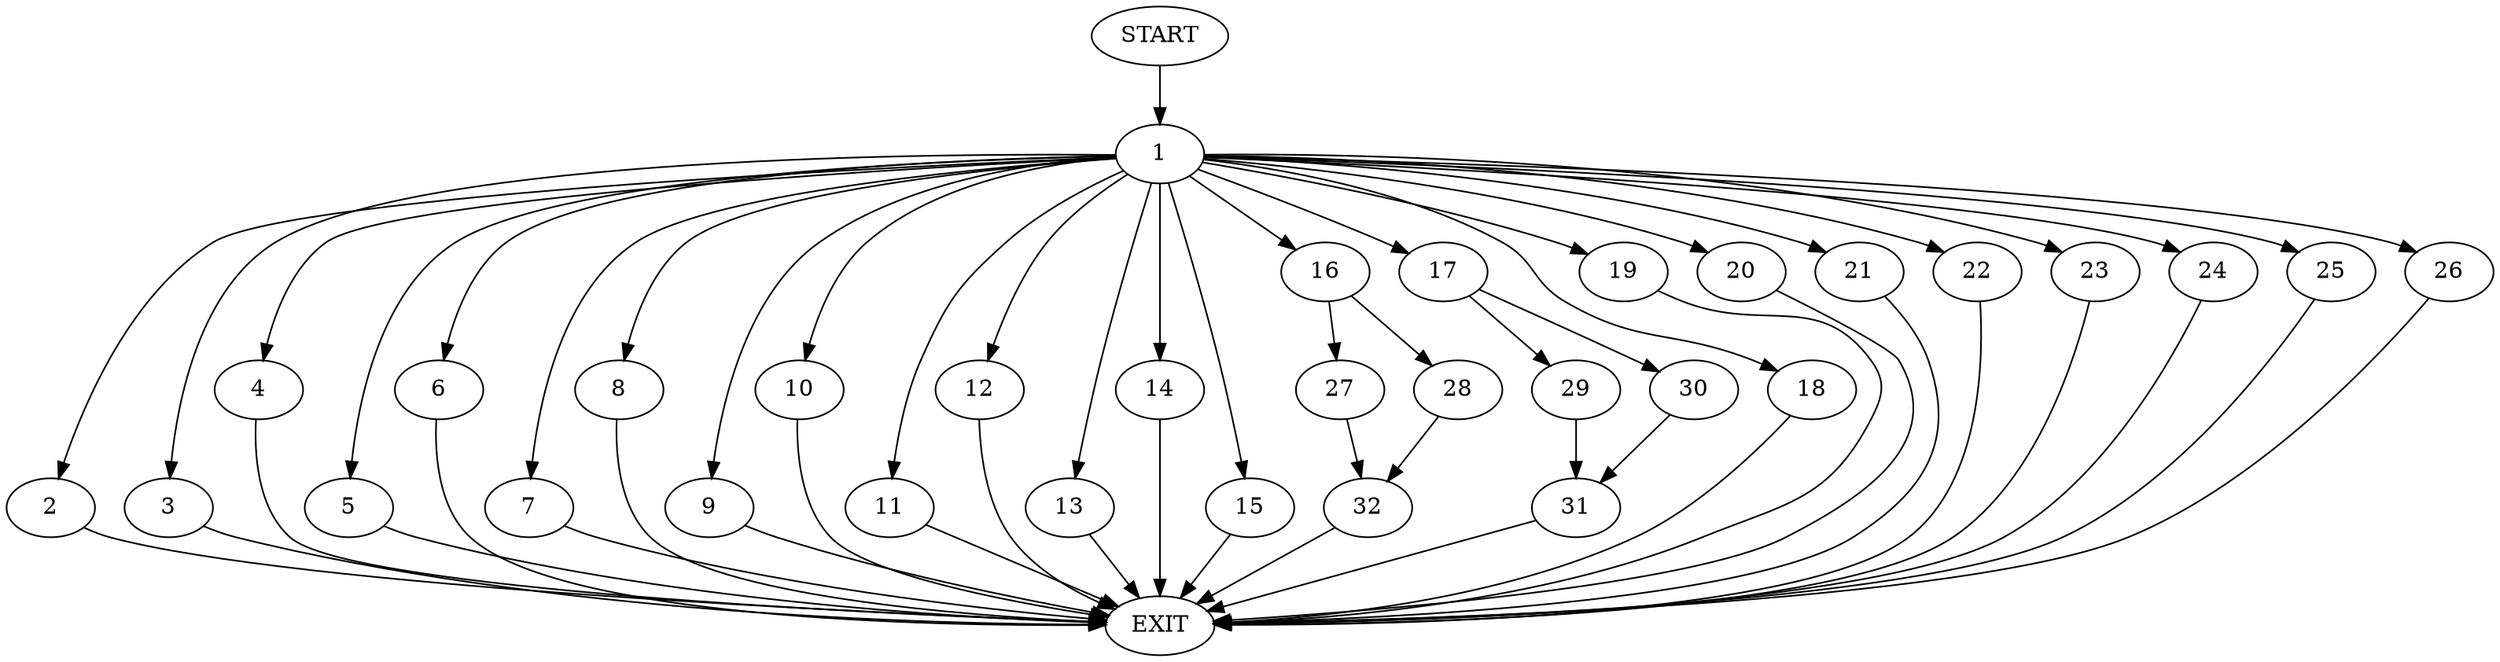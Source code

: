 digraph {
0 [label="START"]
33 [label="EXIT"]
0 -> 1
1 -> 2
1 -> 3
1 -> 4
1 -> 5
1 -> 6
1 -> 7
1 -> 8
1 -> 9
1 -> 10
1 -> 11
1 -> 12
1 -> 13
1 -> 14
1 -> 15
1 -> 16
1 -> 17
1 -> 18
1 -> 19
1 -> 20
1 -> 21
1 -> 22
1 -> 23
1 -> 24
1 -> 25
1 -> 26
13 -> 33
20 -> 33
4 -> 33
15 -> 33
2 -> 33
22 -> 33
23 -> 33
16 -> 27
16 -> 28
21 -> 33
17 -> 29
17 -> 30
26 -> 33
6 -> 33
9 -> 33
10 -> 33
3 -> 33
18 -> 33
24 -> 33
19 -> 33
5 -> 33
14 -> 33
11 -> 33
7 -> 33
8 -> 33
12 -> 33
25 -> 33
29 -> 31
30 -> 31
31 -> 33
27 -> 32
28 -> 32
32 -> 33
}
